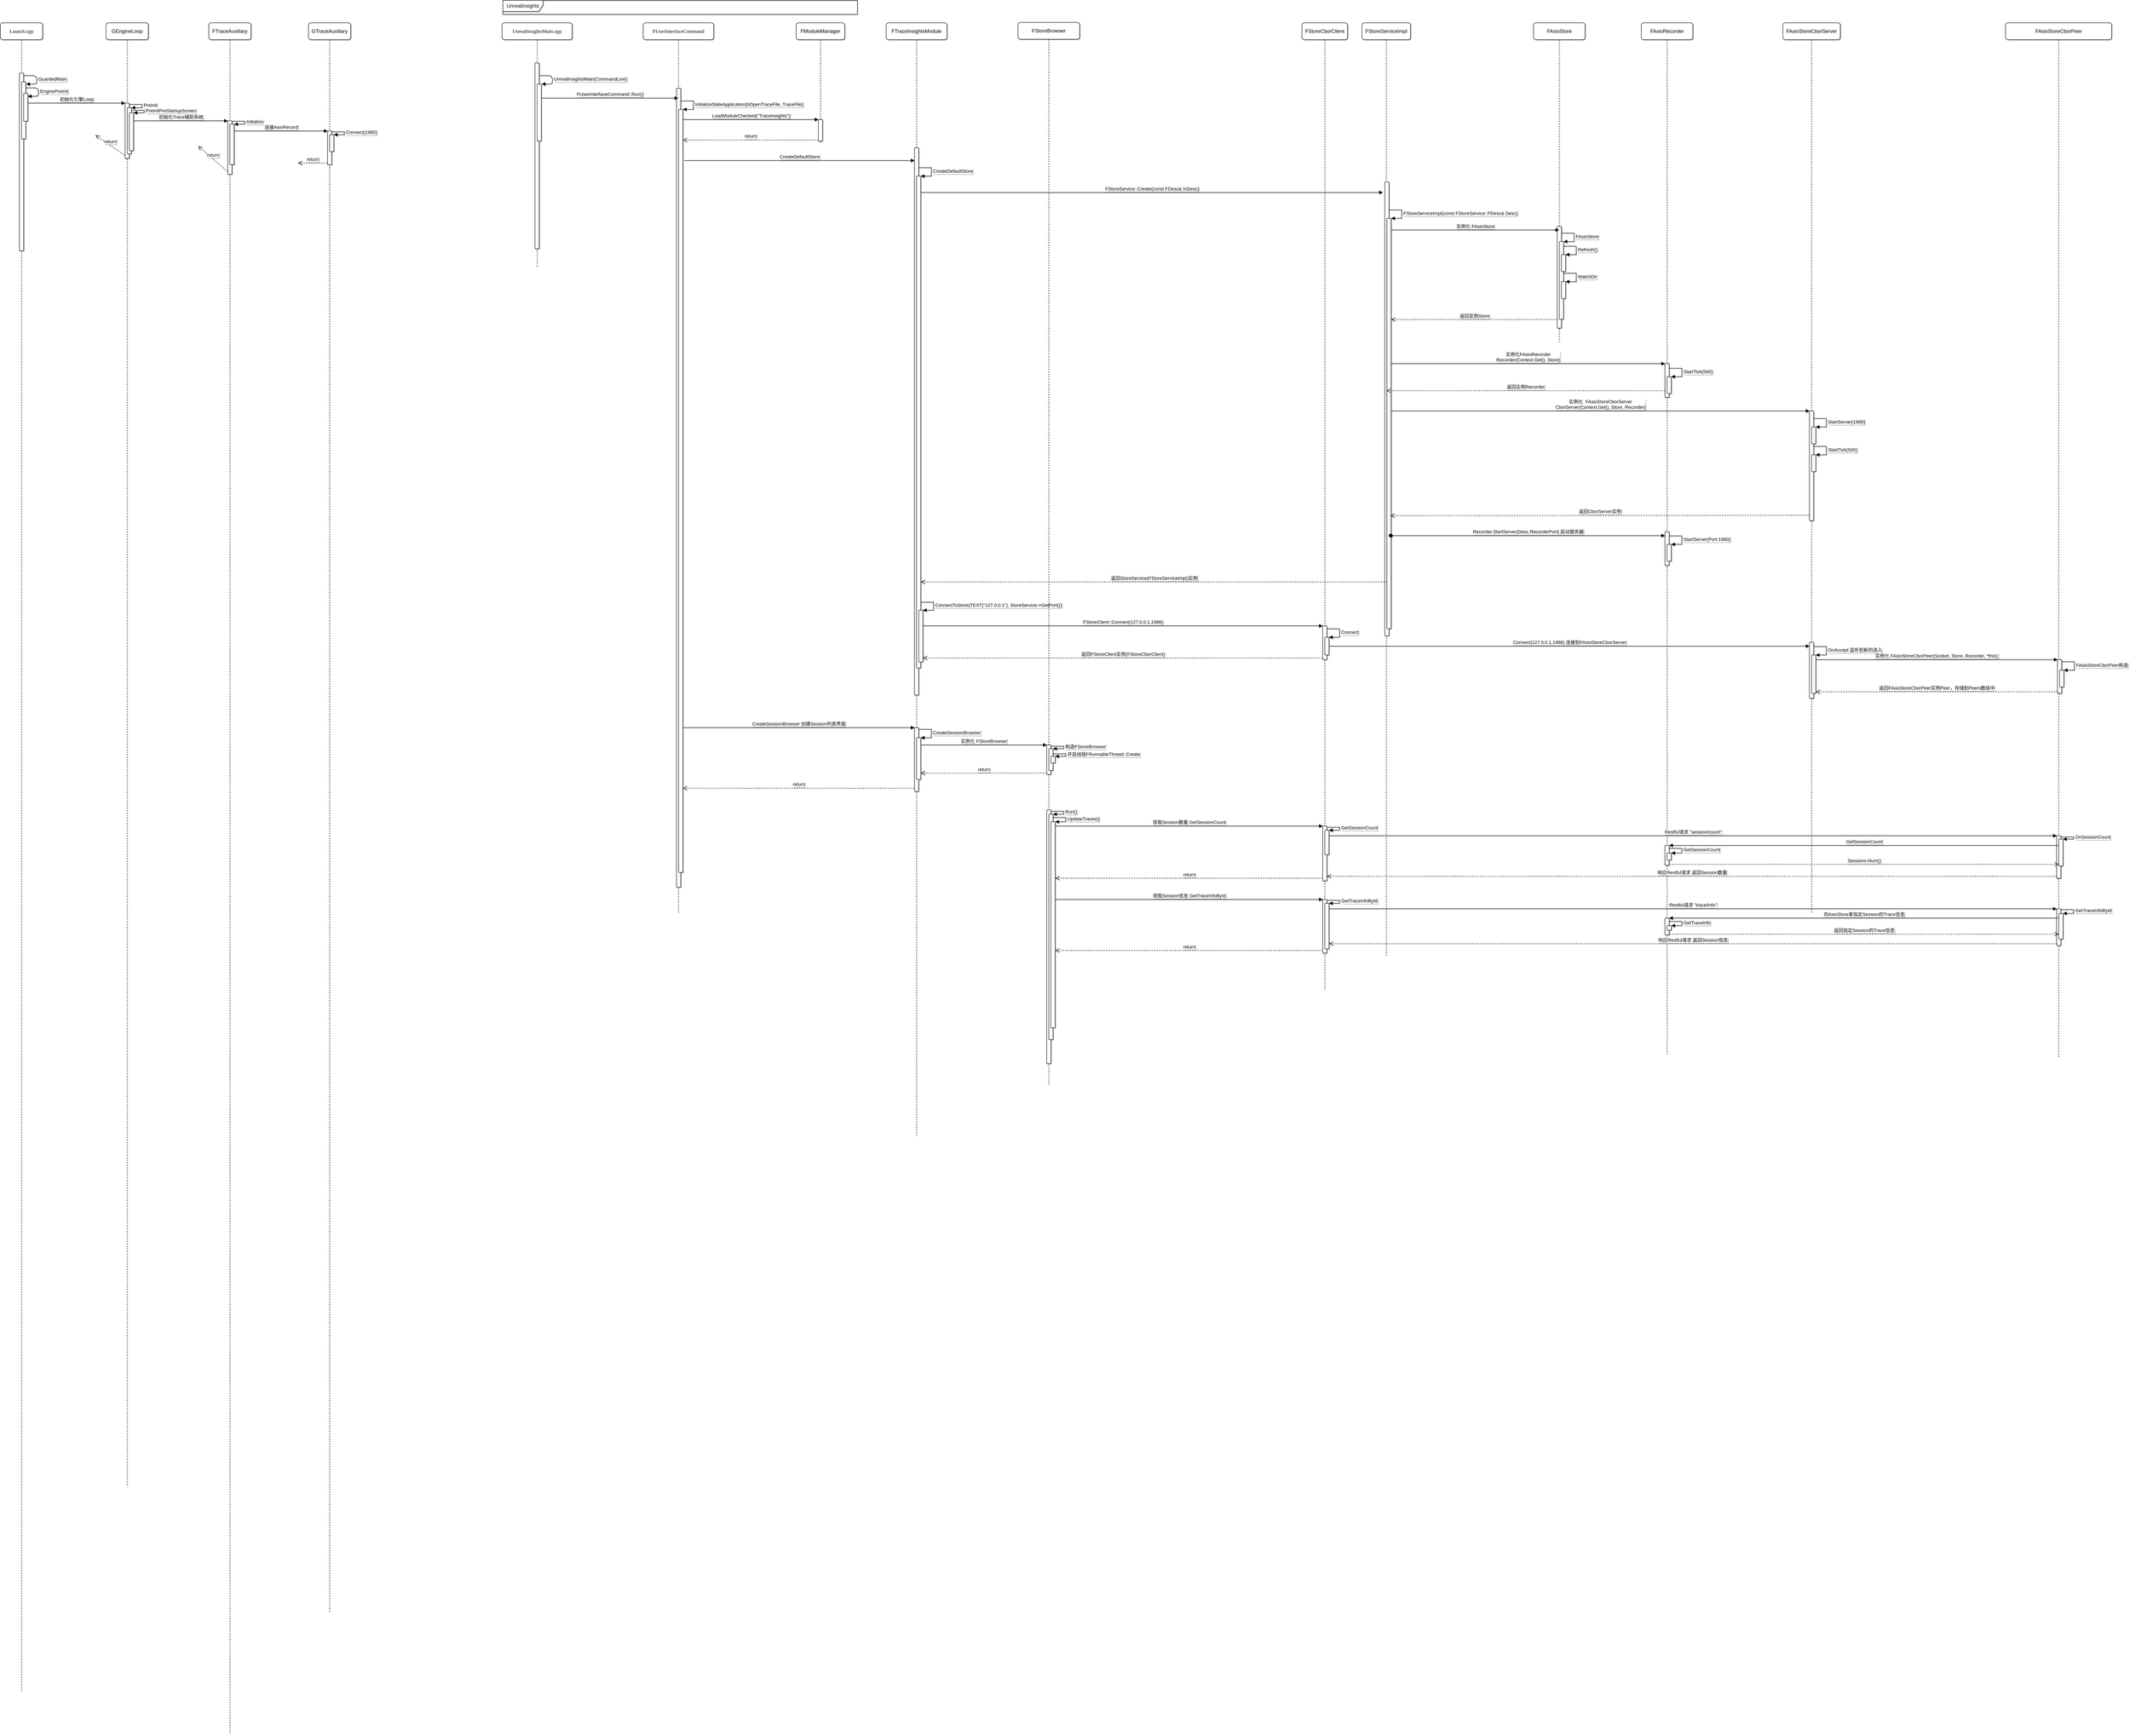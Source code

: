 <mxfile version="14.6.13" type="device"><diagram name="Page-1" id="13e1069c-82ec-6db2-03f1-153e76fe0fe0"><mxGraphModel dx="3980" dy="2658" grid="0" gridSize="10" guides="1" tooltips="1" connect="1" arrows="1" fold="1" page="0" pageScale="1" pageWidth="1100" pageHeight="850" background="#FFFFFF" math="0" shadow="1"><root><mxCell id="0"/><mxCell id="1" parent="0"/><mxCell id="AoDnYQmJpQYlI27t1Mp_-46" value="UnrealInsights" style="shape=umlFrame;whiteSpace=wrap;html=1;rounded=1;width=95;height=26;" vertex="1" parent="1"><mxGeometry x="1060" y="-476" width="839" height="33" as="geometry"/></mxCell><mxCell id="7baba1c4bc27f4b0-8" value="Launch.cpp" style="shape=umlLifeline;perimeter=lifelinePerimeter;whiteSpace=wrap;html=1;container=1;collapsible=0;recursiveResize=0;outlineConnect=0;shadow=0;comic=0;labelBackgroundColor=none;strokeWidth=1;fontFamily=Verdana;fontSize=12;align=center;rounded=1;" parent="1" vertex="1"><mxGeometry x="-129" y="-423" width="100" height="3953" as="geometry"/></mxCell><mxCell id="7baba1c4bc27f4b0-9" value="" style="html=1;points=[];perimeter=orthogonalPerimeter;shadow=0;comic=0;labelBackgroundColor=none;strokeWidth=1;fontFamily=Verdana;fontSize=12;align=center;rounded=1;" parent="7baba1c4bc27f4b0-8" vertex="1"><mxGeometry x="45" y="119" width="10" height="421" as="geometry"/></mxCell><mxCell id="AoDnYQmJpQYlI27t1Mp_-5" value="" style="html=1;points=[];perimeter=orthogonalPerimeter;rounded=1;" vertex="1" parent="7baba1c4bc27f4b0-8"><mxGeometry x="50" y="140" width="10" height="135" as="geometry"/></mxCell><mxCell id="AoDnYQmJpQYlI27t1Mp_-6" value="GuardedMain" style="edgeStyle=orthogonalEdgeStyle;html=1;align=left;spacingLeft=2;endArrow=block;entryX=1;entryY=0;" edge="1" parent="7baba1c4bc27f4b0-8"><mxGeometry relative="1" as="geometry"><mxPoint x="56" y="125" as="sourcePoint"/><Array as="points"><mxPoint x="86" y="125"/></Array><mxPoint x="61" y="145" as="targetPoint"/></mxGeometry></mxCell><mxCell id="AoDnYQmJpQYlI27t1Mp_-16" value="EnginePreInit" style="edgeStyle=orthogonalEdgeStyle;html=1;align=left;spacingLeft=2;endArrow=block;entryX=1;entryY=0;" edge="1" parent="7baba1c4bc27f4b0-8"><mxGeometry relative="1" as="geometry"><mxPoint x="60" y="154" as="sourcePoint"/><Array as="points"><mxPoint x="90" y="154"/></Array><mxPoint x="65" y="174" as="targetPoint"/></mxGeometry></mxCell><mxCell id="AoDnYQmJpQYlI27t1Mp_-17" value="" style="html=1;points=[];perimeter=orthogonalPerimeter;rounded=1;" vertex="1" parent="7baba1c4bc27f4b0-8"><mxGeometry x="55" y="167" width="10" height="66" as="geometry"/></mxCell><mxCell id="AoDnYQmJpQYlI27t1Mp_-29" value="FUserInterfaceCommand" style="shape=umlLifeline;perimeter=lifelinePerimeter;whiteSpace=wrap;html=1;container=1;collapsible=0;recursiveResize=0;outlineConnect=0;shadow=0;comic=0;labelBackgroundColor=none;strokeWidth=1;fontFamily=Verdana;fontSize=12;align=center;rounded=1;" vertex="1" parent="1"><mxGeometry x="1392" y="-423" width="167" height="2110" as="geometry"/></mxCell><mxCell id="AoDnYQmJpQYlI27t1Mp_-30" value="" style="html=1;points=[];perimeter=orthogonalPerimeter;shadow=0;comic=0;labelBackgroundColor=none;strokeWidth=1;fontFamily=Verdana;fontSize=12;align=center;rounded=1;" vertex="1" parent="AoDnYQmJpQYlI27t1Mp_-29"><mxGeometry x="79" y="155" width="10" height="1892" as="geometry"/></mxCell><mxCell id="AoDnYQmJpQYlI27t1Mp_-56" value="" style="html=1;points=[];perimeter=orthogonalPerimeter;rounded=1;" vertex="1" parent="AoDnYQmJpQYlI27t1Mp_-29"><mxGeometry x="84" y="205" width="10" height="1807" as="geometry"/></mxCell><mxCell id="AoDnYQmJpQYlI27t1Mp_-57" value="InitializeSlateApplication(bOpenTraceFile, TraceFile)" style="edgeStyle=orthogonalEdgeStyle;html=1;align=left;spacingLeft=2;endArrow=block;rounded=0;entryX=1;entryY=0;" edge="1" target="AoDnYQmJpQYlI27t1Mp_-56" parent="AoDnYQmJpQYlI27t1Mp_-29"><mxGeometry relative="1" as="geometry"><mxPoint x="89" y="185" as="sourcePoint"/><Array as="points"><mxPoint x="119" y="185"/></Array></mxGeometry></mxCell><mxCell id="AoDnYQmJpQYlI27t1Mp_-36" value="UnrealInsightsMain.cpp" style="shape=umlLifeline;perimeter=lifelinePerimeter;whiteSpace=wrap;html=1;container=1;collapsible=0;recursiveResize=0;outlineConnect=0;shadow=0;comic=0;labelBackgroundColor=none;strokeWidth=1;fontFamily=Verdana;fontSize=12;align=center;rounded=1;" vertex="1" parent="1"><mxGeometry x="1058" y="-423" width="166" height="580" as="geometry"/></mxCell><mxCell id="AoDnYQmJpQYlI27t1Mp_-37" value="" style="html=1;points=[];perimeter=orthogonalPerimeter;shadow=0;comic=0;labelBackgroundColor=none;strokeWidth=1;fontFamily=Verdana;fontSize=12;align=center;rounded=1;" vertex="1" parent="AoDnYQmJpQYlI27t1Mp_-36"><mxGeometry x="78" y="95" width="10" height="440" as="geometry"/></mxCell><mxCell id="AoDnYQmJpQYlI27t1Mp_-38" value="" style="html=1;points=[];perimeter=orthogonalPerimeter;rounded=1;" vertex="1" parent="AoDnYQmJpQYlI27t1Mp_-36"><mxGeometry x="83" y="145" width="10" height="135" as="geometry"/></mxCell><mxCell id="AoDnYQmJpQYlI27t1Mp_-39" value="UnrealInsightsMain(CommandLine)" style="edgeStyle=orthogonalEdgeStyle;html=1;align=left;spacingLeft=2;endArrow=block;entryX=1;entryY=0;" edge="1" parent="AoDnYQmJpQYlI27t1Mp_-36"><mxGeometry relative="1" as="geometry"><mxPoint x="89" y="125" as="sourcePoint"/><Array as="points"><mxPoint x="119" y="125"/></Array><mxPoint x="94" y="145" as="targetPoint"/></mxGeometry></mxCell><mxCell id="AoDnYQmJpQYlI27t1Mp_-47" value="FUserInterfaceCommand::Run()" style="html=1;verticalAlign=bottom;endArrow=block;exitX=0.933;exitY=0.246;exitDx=0;exitDy=0;exitPerimeter=0;" edge="1" parent="1" source="AoDnYQmJpQYlI27t1Mp_-38" target="AoDnYQmJpQYlI27t1Mp_-29"><mxGeometry width="80" relative="1" as="geometry"><mxPoint x="1165" y="-244" as="sourcePoint"/><mxPoint x="1421" y="-228" as="targetPoint"/></mxGeometry></mxCell><mxCell id="AoDnYQmJpQYlI27t1Mp_-50" value="FModuleManager" style="shape=umlLifeline;perimeter=lifelinePerimeter;whiteSpace=wrap;html=1;container=1;collapsible=0;recursiveResize=0;outlineConnect=0;rounded=1;" vertex="1" parent="1"><mxGeometry x="1754" y="-423" width="115" height="286" as="geometry"/></mxCell><mxCell id="AoDnYQmJpQYlI27t1Mp_-53" value="" style="html=1;points=[];perimeter=orthogonalPerimeter;rounded=1;" vertex="1" parent="AoDnYQmJpQYlI27t1Mp_-50"><mxGeometry x="52.5" y="229" width="10" height="51" as="geometry"/></mxCell><mxCell id="AoDnYQmJpQYlI27t1Mp_-54" value="LoadModuleChecked(&quot;TraceInsights&quot;)" style="html=1;verticalAlign=bottom;endArrow=block;entryX=0;entryY=0;" edge="1" target="AoDnYQmJpQYlI27t1Mp_-53" parent="1"><mxGeometry relative="1" as="geometry"><mxPoint x="1486" y="-194" as="sourcePoint"/></mxGeometry></mxCell><mxCell id="AoDnYQmJpQYlI27t1Mp_-55" value="return" style="html=1;verticalAlign=bottom;endArrow=open;dashed=1;endSize=8;exitX=0;exitY=0.95;" edge="1" source="AoDnYQmJpQYlI27t1Mp_-53" parent="1" target="AoDnYQmJpQYlI27t1Mp_-56"><mxGeometry relative="1" as="geometry"><mxPoint x="1565" y="-123" as="targetPoint"/></mxGeometry></mxCell><mxCell id="AoDnYQmJpQYlI27t1Mp_-58" value="FTraceInsightsModule" style="shape=umlLifeline;perimeter=lifelinePerimeter;whiteSpace=wrap;html=1;container=1;collapsible=0;recursiveResize=0;outlineConnect=0;rounded=1;" vertex="1" parent="1"><mxGeometry x="1967" y="-423" width="144" height="2637" as="geometry"/></mxCell><mxCell id="AoDnYQmJpQYlI27t1Mp_-59" value="" style="html=1;points=[];perimeter=orthogonalPerimeter;rounded=1;" vertex="1" parent="AoDnYQmJpQYlI27t1Mp_-58"><mxGeometry x="67" y="296" width="10" height="1296" as="geometry"/></mxCell><mxCell id="AoDnYQmJpQYlI27t1Mp_-61" value="" style="html=1;points=[];perimeter=orthogonalPerimeter;rounded=1;" vertex="1" parent="AoDnYQmJpQYlI27t1Mp_-58"><mxGeometry x="72" y="363" width="10" height="1165" as="geometry"/></mxCell><mxCell id="AoDnYQmJpQYlI27t1Mp_-62" value="CreateDefaultStore" style="edgeStyle=orthogonalEdgeStyle;html=1;align=left;spacingLeft=2;endArrow=block;rounded=0;entryX=1;entryY=0;" edge="1" target="AoDnYQmJpQYlI27t1Mp_-61" parent="AoDnYQmJpQYlI27t1Mp_-58"><mxGeometry relative="1" as="geometry"><mxPoint x="77" y="343" as="sourcePoint"/><Array as="points"><mxPoint x="107" y="343"/></Array></mxGeometry></mxCell><mxCell id="AoDnYQmJpQYlI27t1Mp_-101" value="" style="html=1;points=[];perimeter=orthogonalPerimeter;rounded=1;" vertex="1" parent="AoDnYQmJpQYlI27t1Mp_-58"><mxGeometry x="77" y="1391" width="10" height="123" as="geometry"/></mxCell><mxCell id="AoDnYQmJpQYlI27t1Mp_-102" value="ConnectToStore(TEXT(&quot;127.0.0.1&quot;), StoreService-&amp;gt;GetPort())" style="edgeStyle=orthogonalEdgeStyle;html=1;align=left;spacingLeft=2;endArrow=block;rounded=0;entryX=1;entryY=0;" edge="1" target="AoDnYQmJpQYlI27t1Mp_-101" parent="AoDnYQmJpQYlI27t1Mp_-58"><mxGeometry relative="1" as="geometry"><mxPoint x="82" y="1372" as="sourcePoint"/><Array as="points"><mxPoint x="112" y="1372"/></Array></mxGeometry></mxCell><mxCell id="AoDnYQmJpQYlI27t1Mp_-121" value="" style="html=1;points=[];perimeter=orthogonalPerimeter;rounded=1;" vertex="1" parent="AoDnYQmJpQYlI27t1Mp_-58"><mxGeometry x="67" y="1669" width="10" height="151" as="geometry"/></mxCell><mxCell id="AoDnYQmJpQYlI27t1Mp_-126" value="" style="html=1;points=[];perimeter=orthogonalPerimeter;rounded=1;" vertex="1" parent="AoDnYQmJpQYlI27t1Mp_-58"><mxGeometry x="72" y="1693" width="10" height="99" as="geometry"/></mxCell><mxCell id="AoDnYQmJpQYlI27t1Mp_-127" value="CreateSessionBrowser" style="edgeStyle=orthogonalEdgeStyle;html=1;align=left;spacingLeft=2;endArrow=block;rounded=0;entryX=1;entryY=0;" edge="1" target="AoDnYQmJpQYlI27t1Mp_-126" parent="AoDnYQmJpQYlI27t1Mp_-58"><mxGeometry relative="1" as="geometry"><mxPoint x="77" y="1673" as="sourcePoint"/><Array as="points"><mxPoint x="107" y="1673"/></Array></mxGeometry></mxCell><mxCell id="AoDnYQmJpQYlI27t1Mp_-60" value="CreateDefaultStore" style="html=1;verticalAlign=bottom;endArrow=block;" edge="1" parent="1" target="AoDnYQmJpQYlI27t1Mp_-59"><mxGeometry width="80" relative="1" as="geometry"><mxPoint x="1489" y="-97" as="sourcePoint"/><mxPoint x="2023" y="-96" as="targetPoint"/></mxGeometry></mxCell><mxCell id="AoDnYQmJpQYlI27t1Mp_-63" value="FStoreServiceImpl" style="shape=umlLifeline;perimeter=lifelinePerimeter;whiteSpace=wrap;html=1;container=1;collapsible=0;recursiveResize=0;outlineConnect=0;rounded=1;" vertex="1" parent="1"><mxGeometry x="3093" y="-423" width="115" height="2209" as="geometry"/></mxCell><mxCell id="AoDnYQmJpQYlI27t1Mp_-64" value="" style="html=1;points=[];perimeter=orthogonalPerimeter;rounded=1;" vertex="1" parent="AoDnYQmJpQYlI27t1Mp_-63"><mxGeometry x="54" y="377" width="10" height="1075" as="geometry"/></mxCell><mxCell id="AoDnYQmJpQYlI27t1Mp_-65" value="" style="html=1;points=[];perimeter=orthogonalPerimeter;rounded=1;" vertex="1" parent="AoDnYQmJpQYlI27t1Mp_-63"><mxGeometry x="59" y="463" width="10" height="972" as="geometry"/></mxCell><mxCell id="AoDnYQmJpQYlI27t1Mp_-66" value="FStoreServiceImpl(const FStoreService::FDesc&amp;amp; Desc)" style="edgeStyle=orthogonalEdgeStyle;html=1;align=left;spacingLeft=2;endArrow=block;rounded=0;entryX=1;entryY=0;" edge="1" target="AoDnYQmJpQYlI27t1Mp_-65" parent="AoDnYQmJpQYlI27t1Mp_-63"><mxGeometry relative="1" as="geometry"><mxPoint x="64" y="443" as="sourcePoint"/><Array as="points"><mxPoint x="94" y="443"/></Array></mxGeometry></mxCell><mxCell id="AoDnYQmJpQYlI27t1Mp_-67" value="FAsioStore" style="shape=umlLifeline;perimeter=lifelinePerimeter;whiteSpace=wrap;html=1;container=1;collapsible=0;recursiveResize=0;outlineConnect=0;rounded=1;" vertex="1" parent="1"><mxGeometry x="3499" y="-423" width="122" height="756" as="geometry"/></mxCell><mxCell id="AoDnYQmJpQYlI27t1Mp_-71" value="" style="html=1;points=[];perimeter=orthogonalPerimeter;rounded=1;" vertex="1" parent="AoDnYQmJpQYlI27t1Mp_-67"><mxGeometry x="56" y="482" width="10" height="241" as="geometry"/></mxCell><mxCell id="AoDnYQmJpQYlI27t1Mp_-73" value="" style="html=1;points=[];perimeter=orthogonalPerimeter;rounded=1;" vertex="1" parent="AoDnYQmJpQYlI27t1Mp_-67"><mxGeometry x="61" y="518" width="10" height="184" as="geometry"/></mxCell><mxCell id="AoDnYQmJpQYlI27t1Mp_-74" value="FAsioStore" style="edgeStyle=orthogonalEdgeStyle;html=1;align=left;spacingLeft=2;endArrow=block;rounded=0;entryX=1;entryY=0;" edge="1" target="AoDnYQmJpQYlI27t1Mp_-73" parent="AoDnYQmJpQYlI27t1Mp_-67"><mxGeometry relative="1" as="geometry"><mxPoint x="66" y="498" as="sourcePoint"/><Array as="points"><mxPoint x="96" y="498"/></Array></mxGeometry></mxCell><mxCell id="AoDnYQmJpQYlI27t1Mp_-75" value="" style="html=1;points=[];perimeter=orthogonalPerimeter;rounded=1;" vertex="1" parent="AoDnYQmJpQYlI27t1Mp_-67"><mxGeometry x="66" y="613" width="10" height="40" as="geometry"/></mxCell><mxCell id="AoDnYQmJpQYlI27t1Mp_-76" value="WatchDir" style="edgeStyle=orthogonalEdgeStyle;html=1;align=left;spacingLeft=2;endArrow=block;rounded=0;entryX=1;entryY=0;" edge="1" target="AoDnYQmJpQYlI27t1Mp_-75" parent="AoDnYQmJpQYlI27t1Mp_-67"><mxGeometry relative="1" as="geometry"><mxPoint x="71" y="593" as="sourcePoint"/><Array as="points"><mxPoint x="101" y="593"/></Array></mxGeometry></mxCell><mxCell id="AoDnYQmJpQYlI27t1Mp_-77" value="" style="html=1;points=[];perimeter=orthogonalPerimeter;rounded=1;" vertex="1" parent="AoDnYQmJpQYlI27t1Mp_-67"><mxGeometry x="66" y="549" width="10" height="40" as="geometry"/></mxCell><mxCell id="AoDnYQmJpQYlI27t1Mp_-78" value="Refresh()" style="edgeStyle=orthogonalEdgeStyle;html=1;align=left;spacingLeft=2;endArrow=block;rounded=0;entryX=1;entryY=0;" edge="1" target="AoDnYQmJpQYlI27t1Mp_-77" parent="AoDnYQmJpQYlI27t1Mp_-67"><mxGeometry relative="1" as="geometry"><mxPoint x="71" y="529" as="sourcePoint"/><Array as="points"><mxPoint x="101" y="529"/></Array></mxGeometry></mxCell><mxCell id="AoDnYQmJpQYlI27t1Mp_-68" value="FStoreService::Create(const FDesc&amp;amp; InDesc)" style="html=1;verticalAlign=bottom;endArrow=block;entryX=-0.471;entryY=0.023;entryDx=0;entryDy=0;entryPerimeter=0;movable=0;resizable=0;rotatable=0;deletable=0;editable=0;connectable=0;" edge="1" parent="1" source="AoDnYQmJpQYlI27t1Mp_-61" target="AoDnYQmJpQYlI27t1Mp_-64"><mxGeometry width="80" relative="1" as="geometry"><mxPoint x="2088" y="-17" as="sourcePoint"/><mxPoint x="2345" y="-11" as="targetPoint"/></mxGeometry></mxCell><mxCell id="AoDnYQmJpQYlI27t1Mp_-69" value="FAsioRecorder" style="shape=umlLifeline;perimeter=lifelinePerimeter;whiteSpace=wrap;html=1;container=1;collapsible=0;recursiveResize=0;outlineConnect=0;rounded=1;" vertex="1" parent="1"><mxGeometry x="3754" y="-423" width="122" height="2442" as="geometry"/></mxCell><mxCell id="AoDnYQmJpQYlI27t1Mp_-82" value="" style="html=1;points=[];perimeter=orthogonalPerimeter;rounded=1;" vertex="1" parent="AoDnYQmJpQYlI27t1Mp_-69"><mxGeometry x="56" y="807" width="10" height="80" as="geometry"/></mxCell><mxCell id="AoDnYQmJpQYlI27t1Mp_-85" value="" style="html=1;points=[];perimeter=orthogonalPerimeter;rounded=1;" vertex="1" parent="AoDnYQmJpQYlI27t1Mp_-69"><mxGeometry x="61" y="838" width="10" height="40" as="geometry"/></mxCell><mxCell id="AoDnYQmJpQYlI27t1Mp_-86" value="StartTick(500)" style="edgeStyle=orthogonalEdgeStyle;html=1;align=left;spacingLeft=2;endArrow=block;rounded=0;entryX=1;entryY=0;" edge="1" target="AoDnYQmJpQYlI27t1Mp_-85" parent="AoDnYQmJpQYlI27t1Mp_-69"><mxGeometry relative="1" as="geometry"><mxPoint x="66" y="818" as="sourcePoint"/><Array as="points"><mxPoint x="96" y="818"/></Array></mxGeometry></mxCell><mxCell id="AoDnYQmJpQYlI27t1Mp_-96" value="" style="html=1;points=[];perimeter=orthogonalPerimeter;rounded=1;" vertex="1" parent="AoDnYQmJpQYlI27t1Mp_-69"><mxGeometry x="56" y="1205" width="10" height="80" as="geometry"/></mxCell><mxCell id="AoDnYQmJpQYlI27t1Mp_-98" value="" style="html=1;points=[];perimeter=orthogonalPerimeter;rounded=1;" vertex="1" parent="AoDnYQmJpQYlI27t1Mp_-69"><mxGeometry x="61" y="1235" width="10" height="40" as="geometry"/></mxCell><mxCell id="AoDnYQmJpQYlI27t1Mp_-99" value="StartServer(Port:1980)" style="edgeStyle=orthogonalEdgeStyle;html=1;align=left;spacingLeft=2;endArrow=block;rounded=0;entryX=1;entryY=0;" edge="1" target="AoDnYQmJpQYlI27t1Mp_-98" parent="AoDnYQmJpQYlI27t1Mp_-69"><mxGeometry relative="1" as="geometry"><mxPoint x="66" y="1215" as="sourcePoint"/><Array as="points"><mxPoint x="96" y="1215"/></Array></mxGeometry></mxCell><mxCell id="AoDnYQmJpQYlI27t1Mp_-154" value="" style="html=1;points=[];perimeter=orthogonalPerimeter;rounded=1;" vertex="1" parent="AoDnYQmJpQYlI27t1Mp_-69"><mxGeometry x="56" y="1948" width="10" height="47" as="geometry"/></mxCell><mxCell id="AoDnYQmJpQYlI27t1Mp_-157" value="" style="html=1;points=[];perimeter=orthogonalPerimeter;rounded=1;" vertex="1" parent="AoDnYQmJpQYlI27t1Mp_-69"><mxGeometry x="61" y="1966" width="10" height="17" as="geometry"/></mxCell><mxCell id="AoDnYQmJpQYlI27t1Mp_-158" value="GetSessionCount" style="edgeStyle=orthogonalEdgeStyle;html=1;align=left;spacingLeft=2;endArrow=block;rounded=0;entryX=1;entryY=0;" edge="1" target="AoDnYQmJpQYlI27t1Mp_-157" parent="AoDnYQmJpQYlI27t1Mp_-69"><mxGeometry relative="1" as="geometry"><mxPoint x="66" y="1955" as="sourcePoint"/><Array as="points"><mxPoint x="96" y="1955"/></Array></mxGeometry></mxCell><mxCell id="AoDnYQmJpQYlI27t1Mp_-167" value="" style="html=1;points=[];perimeter=orthogonalPerimeter;rounded=1;" vertex="1" parent="AoDnYQmJpQYlI27t1Mp_-69"><mxGeometry x="56" y="2120" width="10" height="40" as="geometry"/></mxCell><mxCell id="AoDnYQmJpQYlI27t1Mp_-170" value="" style="html=1;points=[];perimeter=orthogonalPerimeter;rounded=1;" vertex="1" parent="AoDnYQmJpQYlI27t1Mp_-69"><mxGeometry x="61" y="2138" width="10" height="11" as="geometry"/></mxCell><mxCell id="AoDnYQmJpQYlI27t1Mp_-171" value="GetTraceInfo" style="edgeStyle=orthogonalEdgeStyle;html=1;align=left;spacingLeft=2;endArrow=block;rounded=0;entryX=1;entryY=0;" edge="1" target="AoDnYQmJpQYlI27t1Mp_-170" parent="AoDnYQmJpQYlI27t1Mp_-69"><mxGeometry relative="1" as="geometry"><mxPoint x="66" y="2128" as="sourcePoint"/><Array as="points"><mxPoint x="96" y="2128"/></Array></mxGeometry></mxCell><mxCell id="AoDnYQmJpQYlI27t1Mp_-70" value="FAsioStoreCborServer" style="shape=umlLifeline;perimeter=lifelinePerimeter;whiteSpace=wrap;html=1;container=1;collapsible=0;recursiveResize=0;outlineConnect=0;rounded=1;" vertex="1" parent="1"><mxGeometry x="4089" y="-423" width="136" height="2107" as="geometry"/></mxCell><mxCell id="AoDnYQmJpQYlI27t1Mp_-88" value="" style="html=1;points=[];perimeter=orthogonalPerimeter;rounded=1;" vertex="1" parent="AoDnYQmJpQYlI27t1Mp_-70"><mxGeometry x="63" y="919" width="10" height="260" as="geometry"/></mxCell><mxCell id="AoDnYQmJpQYlI27t1Mp_-92" value="" style="html=1;points=[];perimeter=orthogonalPerimeter;rounded=1;" vertex="1" parent="AoDnYQmJpQYlI27t1Mp_-70"><mxGeometry x="68" y="957" width="10" height="40" as="geometry"/></mxCell><mxCell id="AoDnYQmJpQYlI27t1Mp_-93" value="StartServer(1988)" style="edgeStyle=orthogonalEdgeStyle;html=1;align=left;spacingLeft=2;endArrow=block;rounded=0;entryX=1;entryY=0;" edge="1" target="AoDnYQmJpQYlI27t1Mp_-92" parent="AoDnYQmJpQYlI27t1Mp_-70"><mxGeometry relative="1" as="geometry"><mxPoint x="73" y="937" as="sourcePoint"/><Array as="points"><mxPoint x="103" y="937"/></Array></mxGeometry></mxCell><mxCell id="AoDnYQmJpQYlI27t1Mp_-94" value="" style="html=1;points=[];perimeter=orthogonalPerimeter;rounded=1;" vertex="1" parent="AoDnYQmJpQYlI27t1Mp_-70"><mxGeometry x="68" y="1023" width="10" height="40" as="geometry"/></mxCell><mxCell id="AoDnYQmJpQYlI27t1Mp_-95" value="StartTick(500)" style="edgeStyle=orthogonalEdgeStyle;html=1;align=left;spacingLeft=2;endArrow=block;rounded=0;entryX=1;entryY=0;" edge="1" target="AoDnYQmJpQYlI27t1Mp_-94" parent="AoDnYQmJpQYlI27t1Mp_-70"><mxGeometry relative="1" as="geometry"><mxPoint x="73" y="1003" as="sourcePoint"/><Array as="points"><mxPoint x="103" y="1003"/></Array></mxGeometry></mxCell><mxCell id="AoDnYQmJpQYlI27t1Mp_-110" value="" style="html=1;points=[];perimeter=orthogonalPerimeter;rounded=1;" vertex="1" parent="AoDnYQmJpQYlI27t1Mp_-70"><mxGeometry x="63" y="1467" width="10" height="133" as="geometry"/></mxCell><mxCell id="AoDnYQmJpQYlI27t1Mp_-111" value="" style="html=1;points=[];perimeter=orthogonalPerimeter;rounded=1;" vertex="1" parent="AoDnYQmJpQYlI27t1Mp_-70"><mxGeometry x="68" y="1497" width="10" height="91" as="geometry"/></mxCell><mxCell id="AoDnYQmJpQYlI27t1Mp_-112" value="OnAccept 监听到新的连入" style="edgeStyle=orthogonalEdgeStyle;html=1;align=left;spacingLeft=2;endArrow=block;rounded=0;entryX=1;entryY=0;" edge="1" target="AoDnYQmJpQYlI27t1Mp_-111" parent="AoDnYQmJpQYlI27t1Mp_-70"><mxGeometry relative="1" as="geometry"><mxPoint x="73" y="1477" as="sourcePoint"/><Array as="points"><mxPoint x="103" y="1477"/></Array></mxGeometry></mxCell><mxCell id="AoDnYQmJpQYlI27t1Mp_-72" value="实例化&amp;nbsp;FAsioStore" style="html=1;verticalAlign=bottom;endArrow=block;" edge="1" parent="1" target="AoDnYQmJpQYlI27t1Mp_-67"><mxGeometry width="80" relative="1" as="geometry"><mxPoint x="3162" y="67.5" as="sourcePoint"/><mxPoint x="3450" y="83" as="targetPoint"/></mxGeometry></mxCell><mxCell id="AoDnYQmJpQYlI27t1Mp_-79" value="返回实例Store" style="html=1;verticalAlign=bottom;endArrow=open;dashed=1;endSize=8;exitX=0.16;exitY=0.915;exitDx=0;exitDy=0;exitPerimeter=0;" edge="1" parent="1" source="AoDnYQmJpQYlI27t1Mp_-71" target="AoDnYQmJpQYlI27t1Mp_-65"><mxGeometry relative="1" as="geometry"><mxPoint x="3520" y="111" as="sourcePoint"/><mxPoint x="3233" y="301" as="targetPoint"/></mxGeometry></mxCell><mxCell id="AoDnYQmJpQYlI27t1Mp_-83" value="实例化FAsioRecorder&lt;br&gt;Recorder(Context.Get(), Store)" style="html=1;verticalAlign=bottom;endArrow=block;entryX=0;entryY=0;" edge="1" target="AoDnYQmJpQYlI27t1Mp_-82" parent="1" source="AoDnYQmJpQYlI27t1Mp_-65"><mxGeometry relative="1" as="geometry"><mxPoint x="3740" y="384" as="sourcePoint"/></mxGeometry></mxCell><mxCell id="AoDnYQmJpQYlI27t1Mp_-84" value="返回实例Recorder" style="html=1;verticalAlign=bottom;endArrow=open;dashed=1;endSize=8;exitX=0;exitY=0.95;" edge="1" parent="1" target="AoDnYQmJpQYlI27t1Mp_-63"><mxGeometry relative="1" as="geometry"><mxPoint x="3163" y="549.304" as="targetPoint"/><mxPoint x="3810" y="448" as="sourcePoint"/></mxGeometry></mxCell><mxCell id="AoDnYQmJpQYlI27t1Mp_-89" value="实例化&amp;nbsp;&amp;nbsp;FAsioStoreCborServer&lt;br&gt;CborServer(Context.Get(), Store, Recorder)" style="html=1;verticalAlign=bottom;endArrow=block;entryX=0;entryY=0;" edge="1" target="AoDnYQmJpQYlI27t1Mp_-88" parent="1" source="AoDnYQmJpQYlI27t1Mp_-65"><mxGeometry relative="1" as="geometry"><mxPoint x="3963" y="496" as="sourcePoint"/></mxGeometry></mxCell><mxCell id="AoDnYQmJpQYlI27t1Mp_-90" value="返回CborServer实例" style="html=1;verticalAlign=bottom;endArrow=open;dashed=1;endSize=8;exitX=0;exitY=0.95;" edge="1" source="AoDnYQmJpQYlI27t1Mp_-88" parent="1"><mxGeometry relative="1" as="geometry"><mxPoint x="3160" y="744" as="targetPoint"/></mxGeometry></mxCell><mxCell id="AoDnYQmJpQYlI27t1Mp_-97" value="Recorder.StartServer(Desc.RecorderPort) 启动服务器" style="html=1;verticalAlign=bottom;startArrow=oval;endArrow=block;startSize=8;exitX=0.912;exitY=0.773;exitDx=0;exitDy=0;exitPerimeter=0;" edge="1" target="AoDnYQmJpQYlI27t1Mp_-96" parent="1" source="AoDnYQmJpQYlI27t1Mp_-65"><mxGeometry relative="1" as="geometry"><mxPoint x="3188" y="792" as="sourcePoint"/></mxGeometry></mxCell><mxCell id="AoDnYQmJpQYlI27t1Mp_-100" value="返回StoreService(FStoreServiceImpl)实例" style="html=1;verticalAlign=bottom;endArrow=open;dashed=1;endSize=8;" edge="1" parent="1" source="AoDnYQmJpQYlI27t1Mp_-65"><mxGeometry relative="1" as="geometry"><mxPoint x="2405" y="901" as="sourcePoint"/><mxPoint x="2049" y="901" as="targetPoint"/></mxGeometry></mxCell><mxCell id="AoDnYQmJpQYlI27t1Mp_-103" value="FStoreCborClient" style="shape=umlLifeline;perimeter=lifelinePerimeter;whiteSpace=wrap;html=1;container=1;collapsible=0;recursiveResize=0;outlineConnect=0;rounded=1;" vertex="1" parent="1"><mxGeometry x="2951" y="-423" width="108" height="2291" as="geometry"/></mxCell><mxCell id="AoDnYQmJpQYlI27t1Mp_-104" value="" style="html=1;points=[];perimeter=orthogonalPerimeter;rounded=1;" vertex="1" parent="AoDnYQmJpQYlI27t1Mp_-103"><mxGeometry x="49" y="1428" width="10" height="80" as="geometry"/></mxCell><mxCell id="AoDnYQmJpQYlI27t1Mp_-107" value="" style="html=1;points=[];perimeter=orthogonalPerimeter;rounded=1;" vertex="1" parent="AoDnYQmJpQYlI27t1Mp_-103"><mxGeometry x="54" y="1455" width="10" height="42" as="geometry"/></mxCell><mxCell id="AoDnYQmJpQYlI27t1Mp_-108" value="Connect" style="edgeStyle=orthogonalEdgeStyle;html=1;align=left;spacingLeft=2;endArrow=block;rounded=0;entryX=1;entryY=0;" edge="1" target="AoDnYQmJpQYlI27t1Mp_-107" parent="AoDnYQmJpQYlI27t1Mp_-103"><mxGeometry relative="1" as="geometry"><mxPoint x="59" y="1435" as="sourcePoint"/><Array as="points"><mxPoint x="89" y="1435"/></Array></mxGeometry></mxCell><mxCell id="AoDnYQmJpQYlI27t1Mp_-142" value="" style="html=1;points=[];perimeter=orthogonalPerimeter;rounded=1;" vertex="1" parent="AoDnYQmJpQYlI27t1Mp_-103"><mxGeometry x="49" y="1902" width="10" height="130" as="geometry"/></mxCell><mxCell id="AoDnYQmJpQYlI27t1Mp_-145" value="" style="html=1;points=[];perimeter=orthogonalPerimeter;rounded=1;" vertex="1" parent="AoDnYQmJpQYlI27t1Mp_-103"><mxGeometry x="54" y="1912" width="10" height="58" as="geometry"/></mxCell><mxCell id="AoDnYQmJpQYlI27t1Mp_-146" value="GetSessionCount" style="edgeStyle=orthogonalEdgeStyle;html=1;align=left;spacingLeft=2;endArrow=block;rounded=0;entryX=1;entryY=0;" edge="1" target="AoDnYQmJpQYlI27t1Mp_-145" parent="AoDnYQmJpQYlI27t1Mp_-103"><mxGeometry relative="1" as="geometry"><mxPoint x="59" y="1905" as="sourcePoint"/><Array as="points"><mxPoint x="89" y="1905"/></Array></mxGeometry></mxCell><mxCell id="AoDnYQmJpQYlI27t1Mp_-159" value="" style="html=1;points=[];perimeter=orthogonalPerimeter;rounded=1;" vertex="1" parent="AoDnYQmJpQYlI27t1Mp_-103"><mxGeometry x="49" y="2076" width="10" height="127" as="geometry"/></mxCell><mxCell id="AoDnYQmJpQYlI27t1Mp_-162" value="" style="html=1;points=[];perimeter=orthogonalPerimeter;rounded=1;" vertex="1" parent="AoDnYQmJpQYlI27t1Mp_-103"><mxGeometry x="54" y="2085" width="10" height="108" as="geometry"/></mxCell><mxCell id="AoDnYQmJpQYlI27t1Mp_-163" value="GetTraceInfoById" style="edgeStyle=orthogonalEdgeStyle;html=1;align=left;spacingLeft=2;endArrow=block;rounded=0;entryX=1;entryY=0;" edge="1" target="AoDnYQmJpQYlI27t1Mp_-162" parent="AoDnYQmJpQYlI27t1Mp_-103"><mxGeometry relative="1" as="geometry"><mxPoint x="59" y="2078" as="sourcePoint"/><Array as="points"><mxPoint x="89" y="2078"/></Array></mxGeometry></mxCell><mxCell id="AoDnYQmJpQYlI27t1Mp_-105" value="FStoreClient::Connect(127.0.0.1,1988)" style="html=1;verticalAlign=bottom;endArrow=block;entryX=0;entryY=0;" edge="1" target="AoDnYQmJpQYlI27t1Mp_-104" parent="1" source="AoDnYQmJpQYlI27t1Mp_-101"><mxGeometry relative="1" as="geometry"><mxPoint x="2373" y="985" as="sourcePoint"/></mxGeometry></mxCell><mxCell id="AoDnYQmJpQYlI27t1Mp_-106" value="返回FStoreClient实例(FStoreCborClient)" style="html=1;verticalAlign=bottom;endArrow=open;dashed=1;endSize=8;exitX=0;exitY=0.95;movable=1;resizable=1;rotatable=1;deletable=1;editable=1;connectable=1;" edge="1" source="AoDnYQmJpQYlI27t1Mp_-104" parent="1" target="AoDnYQmJpQYlI27t1Mp_-101"><mxGeometry relative="1" as="geometry"><mxPoint x="2128" y="1064" as="targetPoint"/></mxGeometry></mxCell><mxCell id="AoDnYQmJpQYlI27t1Mp_-109" value="Connect(127.0.0.1,1988) 连接到FAsioStoreCborServer" style="html=1;verticalAlign=bottom;endArrow=block;" edge="1" parent="1" source="AoDnYQmJpQYlI27t1Mp_-107" target="AoDnYQmJpQYlI27t1Mp_-110"><mxGeometry width="80" relative="1" as="geometry"><mxPoint x="2519" y="1078" as="sourcePoint"/><mxPoint x="4129" y="1053" as="targetPoint"/></mxGeometry></mxCell><mxCell id="AoDnYQmJpQYlI27t1Mp_-113" value="FAsioStoreCborPeer" style="shape=umlLifeline;perimeter=lifelinePerimeter;whiteSpace=wrap;html=1;container=1;collapsible=0;recursiveResize=0;outlineConnect=0;rounded=1;" vertex="1" parent="1"><mxGeometry x="4616" y="-423" width="251" height="2452" as="geometry"/></mxCell><mxCell id="AoDnYQmJpQYlI27t1Mp_-115" value="" style="html=1;points=[];perimeter=orthogonalPerimeter;rounded=1;" vertex="1" parent="AoDnYQmJpQYlI27t1Mp_-113"><mxGeometry x="123" y="1508" width="10" height="80" as="geometry"/></mxCell><mxCell id="AoDnYQmJpQYlI27t1Mp_-118" value="" style="html=1;points=[];perimeter=orthogonalPerimeter;rounded=1;" vertex="1" parent="AoDnYQmJpQYlI27t1Mp_-113"><mxGeometry x="128" y="1533" width="10" height="40" as="geometry"/></mxCell><mxCell id="AoDnYQmJpQYlI27t1Mp_-119" value="FAsioStoreCborPeer构造" style="edgeStyle=orthogonalEdgeStyle;html=1;align=left;spacingLeft=2;endArrow=block;rounded=0;entryX=1;entryY=0;" edge="1" target="AoDnYQmJpQYlI27t1Mp_-118" parent="AoDnYQmJpQYlI27t1Mp_-113"><mxGeometry relative="1" as="geometry"><mxPoint x="133" y="1513" as="sourcePoint"/><Array as="points"><mxPoint x="163" y="1513"/></Array></mxGeometry></mxCell><mxCell id="AoDnYQmJpQYlI27t1Mp_-147" value="" style="html=1;points=[];perimeter=orthogonalPerimeter;rounded=1;" vertex="1" parent="AoDnYQmJpQYlI27t1Mp_-113"><mxGeometry x="121" y="1925" width="10" height="101" as="geometry"/></mxCell><mxCell id="AoDnYQmJpQYlI27t1Mp_-152" value="" style="html=1;points=[];perimeter=orthogonalPerimeter;rounded=1;" vertex="1" parent="AoDnYQmJpQYlI27t1Mp_-113"><mxGeometry x="126" y="1933" width="10" height="64" as="geometry"/></mxCell><mxCell id="AoDnYQmJpQYlI27t1Mp_-153" value="OnSessionCount" style="edgeStyle=orthogonalEdgeStyle;html=1;align=left;spacingLeft=2;endArrow=block;rounded=0;entryX=1;entryY=0;" edge="1" target="AoDnYQmJpQYlI27t1Mp_-152" parent="AoDnYQmJpQYlI27t1Mp_-113"><mxGeometry relative="1" as="geometry"><mxPoint x="131" y="1928" as="sourcePoint"/><Array as="points"><mxPoint x="161" y="1928"/></Array></mxGeometry></mxCell><mxCell id="AoDnYQmJpQYlI27t1Mp_-164" value="" style="html=1;points=[];perimeter=orthogonalPerimeter;rounded=1;" vertex="1" parent="AoDnYQmJpQYlI27t1Mp_-113"><mxGeometry x="121" y="2098" width="10" height="87" as="geometry"/></mxCell><mxCell id="AoDnYQmJpQYlI27t1Mp_-172" value="" style="html=1;points=[];perimeter=orthogonalPerimeter;rounded=1;" vertex="1" parent="AoDnYQmJpQYlI27t1Mp_-113"><mxGeometry x="126" y="2109" width="10" height="61" as="geometry"/></mxCell><mxCell id="AoDnYQmJpQYlI27t1Mp_-173" value="GetTraceInfoById" style="edgeStyle=orthogonalEdgeStyle;html=1;align=left;spacingLeft=2;endArrow=block;rounded=0;entryX=1;entryY=0;" edge="1" target="AoDnYQmJpQYlI27t1Mp_-172" parent="AoDnYQmJpQYlI27t1Mp_-113"><mxGeometry relative="1" as="geometry"><mxPoint x="131" y="2100" as="sourcePoint"/><Array as="points"><mxPoint x="161" y="2100"/></Array></mxGeometry></mxCell><mxCell id="AoDnYQmJpQYlI27t1Mp_-116" value="实例化 FAsioStoreCborPeer(Socket, Store, Recorder, *this);" style="html=1;verticalAlign=bottom;endArrow=block;entryX=0;entryY=0;" edge="1" target="AoDnYQmJpQYlI27t1Mp_-115" parent="1" source="AoDnYQmJpQYlI27t1Mp_-111"><mxGeometry relative="1" as="geometry"><mxPoint x="4186" y="1085" as="sourcePoint"/></mxGeometry></mxCell><mxCell id="AoDnYQmJpQYlI27t1Mp_-117" value="返回FAsioStoreCborPeer实例Peer，存储到Peers数组中" style="html=1;verticalAlign=bottom;endArrow=open;dashed=1;endSize=8;exitX=0;exitY=0.95;" edge="1" source="AoDnYQmJpQYlI27t1Mp_-115" parent="1" target="AoDnYQmJpQYlI27t1Mp_-111"><mxGeometry relative="1" as="geometry"><mxPoint x="4176" y="1154" as="targetPoint"/></mxGeometry></mxCell><mxCell id="AoDnYQmJpQYlI27t1Mp_-122" value="CreateSessionBrowser 创建Session列表界面" style="html=1;verticalAlign=bottom;endArrow=block;entryX=0;entryY=0;" edge="1" target="AoDnYQmJpQYlI27t1Mp_-121" parent="1" source="AoDnYQmJpQYlI27t1Mp_-56"><mxGeometry relative="1" as="geometry"><mxPoint x="1964" y="1246" as="sourcePoint"/></mxGeometry></mxCell><mxCell id="AoDnYQmJpQYlI27t1Mp_-123" value="return" style="html=1;verticalAlign=bottom;endArrow=open;dashed=1;endSize=8;exitX=0;exitY=0.95;" edge="1" source="AoDnYQmJpQYlI27t1Mp_-121" parent="1" target="AoDnYQmJpQYlI27t1Mp_-56"><mxGeometry relative="1" as="geometry"><mxPoint x="1574" y="1312" as="targetPoint"/></mxGeometry></mxCell><mxCell id="AoDnYQmJpQYlI27t1Mp_-128" value="FStoreBrowser" style="shape=umlLifeline;perimeter=lifelinePerimeter;whiteSpace=wrap;html=1;container=1;collapsible=0;recursiveResize=0;outlineConnect=0;rounded=1;" vertex="1" parent="1"><mxGeometry x="2279" y="-424" width="146" height="2518" as="geometry"/></mxCell><mxCell id="AoDnYQmJpQYlI27t1Mp_-129" value="" style="html=1;points=[];perimeter=orthogonalPerimeter;rounded=1;" vertex="1" parent="AoDnYQmJpQYlI27t1Mp_-128"><mxGeometry x="68" y="1711" width="10" height="70" as="geometry"/></mxCell><mxCell id="AoDnYQmJpQYlI27t1Mp_-132" value="" style="html=1;points=[];perimeter=orthogonalPerimeter;rounded=1;" vertex="1" parent="AoDnYQmJpQYlI27t1Mp_-128"><mxGeometry x="73" y="1720" width="10" height="52" as="geometry"/></mxCell><mxCell id="AoDnYQmJpQYlI27t1Mp_-133" value="构造FStoreBrowser" style="edgeStyle=orthogonalEdgeStyle;html=1;align=left;spacingLeft=2;endArrow=block;rounded=0;entryX=1;entryY=0;" edge="1" target="AoDnYQmJpQYlI27t1Mp_-132" parent="AoDnYQmJpQYlI27t1Mp_-128"><mxGeometry relative="1" as="geometry"><mxPoint x="78" y="1714" as="sourcePoint"/><Array as="points"><mxPoint x="108" y="1714"/></Array></mxGeometry></mxCell><mxCell id="AoDnYQmJpQYlI27t1Mp_-134" value="" style="html=1;points=[];perimeter=orthogonalPerimeter;rounded=1;" vertex="1" parent="AoDnYQmJpQYlI27t1Mp_-128"><mxGeometry x="78" y="1738" width="10" height="16" as="geometry"/></mxCell><mxCell id="AoDnYQmJpQYlI27t1Mp_-135" value="开启线程FRunnableThread::Create" style="edgeStyle=orthogonalEdgeStyle;html=1;align=left;spacingLeft=2;endArrow=block;rounded=0;entryX=1;entryY=0;" edge="1" target="AoDnYQmJpQYlI27t1Mp_-134" parent="AoDnYQmJpQYlI27t1Mp_-128"><mxGeometry relative="1" as="geometry"><mxPoint x="83" y="1732" as="sourcePoint"/><Array as="points"><mxPoint x="113" y="1732"/></Array></mxGeometry></mxCell><mxCell id="AoDnYQmJpQYlI27t1Mp_-136" value="" style="html=1;points=[];perimeter=orthogonalPerimeter;rounded=1;" vertex="1" parent="AoDnYQmJpQYlI27t1Mp_-128"><mxGeometry x="68" y="1865" width="10" height="601" as="geometry"/></mxCell><mxCell id="AoDnYQmJpQYlI27t1Mp_-137" value="" style="html=1;points=[];perimeter=orthogonalPerimeter;rounded=1;" vertex="1" parent="AoDnYQmJpQYlI27t1Mp_-128"><mxGeometry x="73" y="1875" width="10" height="534" as="geometry"/></mxCell><mxCell id="AoDnYQmJpQYlI27t1Mp_-138" value="Run()" style="edgeStyle=orthogonalEdgeStyle;html=1;align=left;spacingLeft=2;endArrow=block;rounded=0;entryX=1;entryY=0;" edge="1" target="AoDnYQmJpQYlI27t1Mp_-137" parent="AoDnYQmJpQYlI27t1Mp_-128"><mxGeometry relative="1" as="geometry"><mxPoint x="78" y="1868" as="sourcePoint"/><Array as="points"><mxPoint x="108" y="1868"/></Array></mxGeometry></mxCell><mxCell id="AoDnYQmJpQYlI27t1Mp_-139" value="" style="html=1;points=[];perimeter=orthogonalPerimeter;rounded=1;" vertex="1" parent="AoDnYQmJpQYlI27t1Mp_-128"><mxGeometry x="78" y="1893" width="10" height="488" as="geometry"/></mxCell><mxCell id="AoDnYQmJpQYlI27t1Mp_-140" value="UpdateTraces()" style="edgeStyle=orthogonalEdgeStyle;html=1;align=left;spacingLeft=2;endArrow=block;rounded=0;entryX=1;entryY=0;" edge="1" parent="AoDnYQmJpQYlI27t1Mp_-128"><mxGeometry relative="1" as="geometry"><mxPoint x="83" y="1883" as="sourcePoint"/><Array as="points"><mxPoint x="113" y="1883"/></Array><mxPoint x="88.0" y="1893" as="targetPoint"/></mxGeometry></mxCell><mxCell id="AoDnYQmJpQYlI27t1Mp_-130" value="实例化&amp;nbsp;FStoreBrowser" style="html=1;verticalAlign=bottom;endArrow=block;entryX=0;entryY=0;" edge="1" target="AoDnYQmJpQYlI27t1Mp_-129" parent="1" source="AoDnYQmJpQYlI27t1Mp_-126"><mxGeometry relative="1" as="geometry"><mxPoint x="2277" y="1277" as="sourcePoint"/></mxGeometry></mxCell><mxCell id="AoDnYQmJpQYlI27t1Mp_-131" value="return" style="html=1;verticalAlign=bottom;endArrow=open;dashed=1;endSize=8;exitX=0;exitY=0.95;" edge="1" source="AoDnYQmJpQYlI27t1Mp_-129" parent="1" target="AoDnYQmJpQYlI27t1Mp_-126"><mxGeometry relative="1" as="geometry"><mxPoint x="2277" y="1353" as="targetPoint"/></mxGeometry></mxCell><mxCell id="AoDnYQmJpQYlI27t1Mp_-143" value="获取Session数量 GetSessionCount" style="html=1;verticalAlign=bottom;endArrow=block;entryX=0;entryY=0;" edge="1" target="AoDnYQmJpQYlI27t1Mp_-142" parent="1" source="AoDnYQmJpQYlI27t1Mp_-139"><mxGeometry relative="1" as="geometry"><mxPoint x="2930" y="1479" as="sourcePoint"/></mxGeometry></mxCell><mxCell id="AoDnYQmJpQYlI27t1Mp_-144" value="return" style="html=1;verticalAlign=bottom;endArrow=open;dashed=1;endSize=8;exitX=0;exitY=0.95;" edge="1" source="AoDnYQmJpQYlI27t1Mp_-142" parent="1" target="AoDnYQmJpQYlI27t1Mp_-139"><mxGeometry relative="1" as="geometry"><mxPoint x="2378" y="1555" as="targetPoint"/></mxGeometry></mxCell><mxCell id="AoDnYQmJpQYlI27t1Mp_-148" value="Restful请求 &quot;session/count&quot;" style="html=1;verticalAlign=bottom;endArrow=block;entryX=0;entryY=0;" edge="1" target="AoDnYQmJpQYlI27t1Mp_-147" parent="1" source="AoDnYQmJpQYlI27t1Mp_-145"><mxGeometry relative="1" as="geometry"><mxPoint x="4667" y="1485" as="sourcePoint"/></mxGeometry></mxCell><mxCell id="AoDnYQmJpQYlI27t1Mp_-155" value="GetSessionCount" style="html=1;verticalAlign=bottom;endArrow=block;entryX=1;entryY=0;" edge="1" target="AoDnYQmJpQYlI27t1Mp_-154" parent="1" source="AoDnYQmJpQYlI27t1Mp_-152"><mxGeometry relative="1" as="geometry"><mxPoint x="3880" y="1525" as="sourcePoint"/></mxGeometry></mxCell><mxCell id="AoDnYQmJpQYlI27t1Mp_-156" value="Sessions.Num()" style="html=1;verticalAlign=bottom;endArrow=open;dashed=1;endSize=8;exitX=1;exitY=0.95;" edge="1" source="AoDnYQmJpQYlI27t1Mp_-154" parent="1" target="AoDnYQmJpQYlI27t1Mp_-152"><mxGeometry relative="1" as="geometry"><mxPoint x="4580" y="1590" as="targetPoint"/></mxGeometry></mxCell><mxCell id="AoDnYQmJpQYlI27t1Mp_-149" value="响应Restful请求&amp;nbsp;返回Session数量" style="html=1;verticalAlign=bottom;endArrow=open;dashed=1;endSize=8;exitX=0;exitY=0.95;" edge="1" source="AoDnYQmJpQYlI27t1Mp_-147" parent="1" target="AoDnYQmJpQYlI27t1Mp_-142"><mxGeometry relative="1" as="geometry"><mxPoint x="3025" y="1579" as="targetPoint"/></mxGeometry></mxCell><mxCell id="AoDnYQmJpQYlI27t1Mp_-165" value="Restful请求&amp;nbsp;&quot;trace/info&quot;" style="html=1;verticalAlign=bottom;endArrow=block;entryX=0;entryY=0;" edge="1" target="AoDnYQmJpQYlI27t1Mp_-164" parent="1" source="AoDnYQmJpQYlI27t1Mp_-162"><mxGeometry relative="1" as="geometry"><mxPoint x="3041" y="1675" as="sourcePoint"/></mxGeometry></mxCell><mxCell id="AoDnYQmJpQYlI27t1Mp_-168" value="向AsioStore拿指定Session的Trace信息" style="html=1;verticalAlign=bottom;endArrow=block;entryX=1;entryY=0;" edge="1" target="AoDnYQmJpQYlI27t1Mp_-167" parent="1" source="AoDnYQmJpQYlI27t1Mp_-172"><mxGeometry relative="1" as="geometry"><mxPoint x="4653" y="1700" as="sourcePoint"/></mxGeometry></mxCell><mxCell id="AoDnYQmJpQYlI27t1Mp_-169" value="返回指定Session的Trace信息" style="html=1;verticalAlign=bottom;endArrow=open;dashed=1;endSize=8;exitX=1;exitY=0.95;" edge="1" source="AoDnYQmJpQYlI27t1Mp_-167" parent="1" target="AoDnYQmJpQYlI27t1Mp_-172"><mxGeometry relative="1" as="geometry"><mxPoint x="3880" y="1757" as="targetPoint"/></mxGeometry></mxCell><mxCell id="AoDnYQmJpQYlI27t1Mp_-166" value="响应Restful请求 返回Session信息" style="html=1;verticalAlign=bottom;endArrow=open;dashed=1;endSize=8;exitX=0;exitY=0.95;" edge="1" source="AoDnYQmJpQYlI27t1Mp_-164" parent="1" target="AoDnYQmJpQYlI27t1Mp_-162"><mxGeometry relative="1" as="geometry"><mxPoint x="3025" y="1793" as="targetPoint"/></mxGeometry></mxCell><mxCell id="AoDnYQmJpQYlI27t1Mp_-160" value="获取Session信息&amp;nbsp;GetTraceInfoById" style="html=1;verticalAlign=bottom;endArrow=block;entryX=0;entryY=0;" edge="1" target="AoDnYQmJpQYlI27t1Mp_-159" parent="1" source="AoDnYQmJpQYlI27t1Mp_-139"><mxGeometry relative="1" as="geometry"><mxPoint x="2381" y="1653" as="sourcePoint"/></mxGeometry></mxCell><mxCell id="AoDnYQmJpQYlI27t1Mp_-161" value="return" style="html=1;verticalAlign=bottom;endArrow=open;dashed=1;endSize=8;exitX=0;exitY=0.95;" edge="1" source="AoDnYQmJpQYlI27t1Mp_-159" parent="1" target="AoDnYQmJpQYlI27t1Mp_-139"><mxGeometry relative="1" as="geometry"><mxPoint x="2384" y="1729" as="targetPoint"/></mxGeometry></mxCell><mxCell id="AoDnYQmJpQYlI27t1Mp_-177" value="GEngineLoop" style="shape=umlLifeline;perimeter=lifelinePerimeter;whiteSpace=wrap;html=1;container=1;collapsible=0;recursiveResize=0;outlineConnect=0;rounded=1;" vertex="1" parent="1"><mxGeometry x="121" y="-423" width="100" height="3467" as="geometry"/></mxCell><mxCell id="AoDnYQmJpQYlI27t1Mp_-178" value="" style="html=1;points=[];perimeter=orthogonalPerimeter;rounded=1;" vertex="1" parent="AoDnYQmJpQYlI27t1Mp_-177"><mxGeometry x="45" y="190" width="10" height="131" as="geometry"/></mxCell><mxCell id="AoDnYQmJpQYlI27t1Mp_-180" value="return" style="html=1;verticalAlign=bottom;endArrow=open;dashed=1;endSize=8;exitX=0;exitY=0.95;" edge="1" source="AoDnYQmJpQYlI27t1Mp_-178" parent="AoDnYQmJpQYlI27t1Mp_-177"><mxGeometry relative="1" as="geometry"><mxPoint x="-25" y="266" as="targetPoint"/></mxGeometry></mxCell><mxCell id="AoDnYQmJpQYlI27t1Mp_-181" value="" style="html=1;points=[];perimeter=orthogonalPerimeter;rounded=1;" vertex="1" parent="AoDnYQmJpQYlI27t1Mp_-177"><mxGeometry x="50" y="201" width="10" height="109" as="geometry"/></mxCell><mxCell id="AoDnYQmJpQYlI27t1Mp_-182" value="PreInit" style="edgeStyle=orthogonalEdgeStyle;html=1;align=left;spacingLeft=2;endArrow=block;rounded=0;entryX=1;entryY=0;" edge="1" target="AoDnYQmJpQYlI27t1Mp_-181" parent="AoDnYQmJpQYlI27t1Mp_-177"><mxGeometry relative="1" as="geometry"><mxPoint x="55" y="193" as="sourcePoint"/><Array as="points"><mxPoint x="85" y="193"/></Array></mxGeometry></mxCell><mxCell id="AoDnYQmJpQYlI27t1Mp_-183" value="" style="html=1;points=[];perimeter=orthogonalPerimeter;rounded=1;" vertex="1" parent="AoDnYQmJpQYlI27t1Mp_-177"><mxGeometry x="55" y="213" width="10" height="90" as="geometry"/></mxCell><mxCell id="AoDnYQmJpQYlI27t1Mp_-184" value="PreInitPreStartupScreen" style="edgeStyle=orthogonalEdgeStyle;html=1;align=left;spacingLeft=2;endArrow=block;rounded=0;entryX=1;entryY=0;" edge="1" target="AoDnYQmJpQYlI27t1Mp_-183" parent="AoDnYQmJpQYlI27t1Mp_-177"><mxGeometry relative="1" as="geometry"><mxPoint x="60" y="207" as="sourcePoint"/><Array as="points"><mxPoint x="90" y="207"/></Array></mxGeometry></mxCell><mxCell id="AoDnYQmJpQYlI27t1Mp_-179" value="初始化引擎Loop" style="html=1;verticalAlign=bottom;endArrow=block;entryX=0;entryY=0;" edge="1" target="AoDnYQmJpQYlI27t1Mp_-178" parent="1" source="AoDnYQmJpQYlI27t1Mp_-17"><mxGeometry relative="1" as="geometry"><mxPoint x="96" y="-233" as="sourcePoint"/></mxGeometry></mxCell><mxCell id="AoDnYQmJpQYlI27t1Mp_-185" value="FTraceAuxiliary" style="shape=umlLifeline;perimeter=lifelinePerimeter;whiteSpace=wrap;html=1;container=1;collapsible=0;recursiveResize=0;outlineConnect=0;rounded=1;" vertex="1" parent="1"><mxGeometry x="364" y="-423" width="100" height="4052" as="geometry"/></mxCell><mxCell id="AoDnYQmJpQYlI27t1Mp_-186" value="" style="html=1;points=[];perimeter=orthogonalPerimeter;rounded=1;" vertex="1" parent="AoDnYQmJpQYlI27t1Mp_-185"><mxGeometry x="45" y="232" width="10" height="127" as="geometry"/></mxCell><mxCell id="AoDnYQmJpQYlI27t1Mp_-188" value="return" style="html=1;verticalAlign=bottom;endArrow=open;dashed=1;endSize=8;exitX=0;exitY=0.95;" edge="1" source="AoDnYQmJpQYlI27t1Mp_-186" parent="AoDnYQmJpQYlI27t1Mp_-185"><mxGeometry relative="1" as="geometry"><mxPoint x="-25" y="292" as="targetPoint"/></mxGeometry></mxCell><mxCell id="AoDnYQmJpQYlI27t1Mp_-189" value="" style="html=1;points=[];perimeter=orthogonalPerimeter;rounded=1;" vertex="1" parent="AoDnYQmJpQYlI27t1Mp_-185"><mxGeometry x="50" y="240" width="10" height="96" as="geometry"/></mxCell><mxCell id="AoDnYQmJpQYlI27t1Mp_-190" value="Initialize" style="edgeStyle=orthogonalEdgeStyle;html=1;align=left;spacingLeft=2;endArrow=block;rounded=0;entryX=1;entryY=0;" edge="1" target="AoDnYQmJpQYlI27t1Mp_-189" parent="AoDnYQmJpQYlI27t1Mp_-185"><mxGeometry relative="1" as="geometry"><mxPoint x="55" y="233" as="sourcePoint"/><Array as="points"><mxPoint x="85" y="233"/></Array></mxGeometry></mxCell><mxCell id="AoDnYQmJpQYlI27t1Mp_-187" value="初始化Trace辅助系统" style="html=1;verticalAlign=bottom;endArrow=block;entryX=0;entryY=0;" edge="1" target="AoDnYQmJpQYlI27t1Mp_-186" parent="1" source="AoDnYQmJpQYlI27t1Mp_-183"><mxGeometry relative="1" as="geometry"><mxPoint x="339" y="-207" as="sourcePoint"/></mxGeometry></mxCell><mxCell id="AoDnYQmJpQYlI27t1Mp_-191" value="GTraceAuxiliary" style="shape=umlLifeline;perimeter=lifelinePerimeter;whiteSpace=wrap;html=1;container=1;collapsible=0;recursiveResize=0;outlineConnect=0;rounded=1;" vertex="1" parent="1"><mxGeometry x="600" y="-423" width="100" height="3766" as="geometry"/></mxCell><mxCell id="AoDnYQmJpQYlI27t1Mp_-192" value="" style="html=1;points=[];perimeter=orthogonalPerimeter;rounded=1;" vertex="1" parent="AoDnYQmJpQYlI27t1Mp_-191"><mxGeometry x="45" y="256" width="10" height="80" as="geometry"/></mxCell><mxCell id="AoDnYQmJpQYlI27t1Mp_-194" value="return" style="html=1;verticalAlign=bottom;endArrow=open;dashed=1;endSize=8;exitX=0;exitY=0.95;" edge="1" source="AoDnYQmJpQYlI27t1Mp_-192" parent="AoDnYQmJpQYlI27t1Mp_-191"><mxGeometry relative="1" as="geometry"><mxPoint x="-25" y="332" as="targetPoint"/></mxGeometry></mxCell><mxCell id="AoDnYQmJpQYlI27t1Mp_-197" value="" style="html=1;points=[];perimeter=orthogonalPerimeter;rounded=1;" vertex="1" parent="AoDnYQmJpQYlI27t1Mp_-191"><mxGeometry x="50" y="265" width="10" height="40" as="geometry"/></mxCell><mxCell id="AoDnYQmJpQYlI27t1Mp_-198" value="Connect(1980)" style="edgeStyle=orthogonalEdgeStyle;html=1;align=left;spacingLeft=2;endArrow=block;rounded=0;entryX=1;entryY=0;" edge="1" target="AoDnYQmJpQYlI27t1Mp_-197" parent="AoDnYQmJpQYlI27t1Mp_-191"><mxGeometry relative="1" as="geometry"><mxPoint x="55" y="258" as="sourcePoint"/><Array as="points"><mxPoint x="85" y="258"/></Array></mxGeometry></mxCell><mxCell id="AoDnYQmJpQYlI27t1Mp_-193" value="连接AsioRecord" style="html=1;verticalAlign=bottom;endArrow=block;entryX=0;entryY=0;" edge="1" target="AoDnYQmJpQYlI27t1Mp_-192" parent="1" source="AoDnYQmJpQYlI27t1Mp_-189"><mxGeometry relative="1" as="geometry"><mxPoint x="575" y="-167" as="sourcePoint"/></mxGeometry></mxCell></root></mxGraphModel></diagram></mxfile>